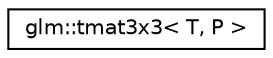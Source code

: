digraph "Graphical Class Hierarchy"
{
  edge [fontname="Helvetica",fontsize="10",labelfontname="Helvetica",labelfontsize="10"];
  node [fontname="Helvetica",fontsize="10",shape=record];
  rankdir="LR";
  Node1 [label="glm::tmat3x3\< T, P \>",height=0.2,width=0.4,color="black", fillcolor="white", style="filled",URL="$structglm_1_1tmat3x3.html"];
}
